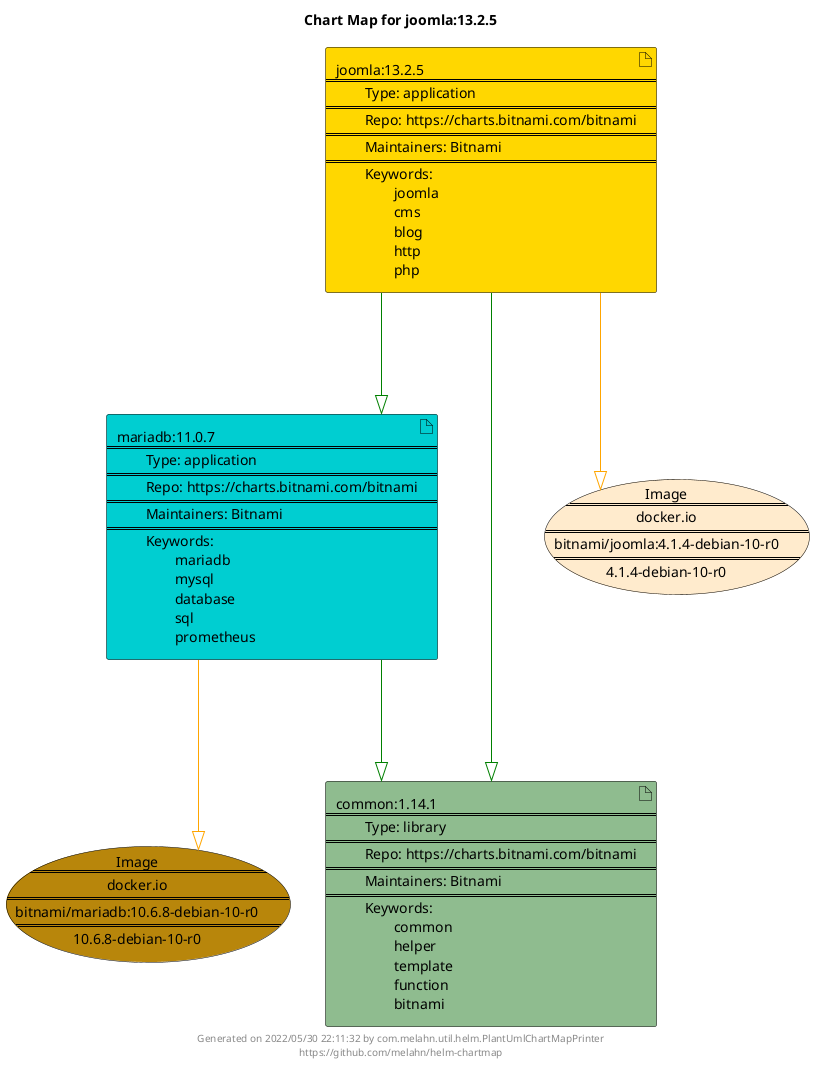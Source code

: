 @startuml
skinparam linetype ortho
skinparam backgroundColor white
skinparam usecaseBorderColor black
skinparam usecaseArrowColor LightSlateGray
skinparam artifactBorderColor black
skinparam artifactArrowColor LightSlateGray

title Chart Map for joomla:13.2.5

'There are 3 referenced Helm Charts
artifact "mariadb:11.0.7\n====\n\tType: application\n====\n\tRepo: https://charts.bitnami.com/bitnami\n====\n\tMaintainers: Bitnami\n====\n\tKeywords: \n\t\tmariadb\n\t\tmysql\n\t\tdatabase\n\t\tsql\n\t\tprometheus" as mariadb_11_0_7 #DarkTurquoise
artifact "joomla:13.2.5\n====\n\tType: application\n====\n\tRepo: https://charts.bitnami.com/bitnami\n====\n\tMaintainers: Bitnami\n====\n\tKeywords: \n\t\tjoomla\n\t\tcms\n\t\tblog\n\t\thttp\n\t\tphp" as joomla_13_2_5 #Gold
artifact "common:1.14.1\n====\n\tType: library\n====\n\tRepo: https://charts.bitnami.com/bitnami\n====\n\tMaintainers: Bitnami\n====\n\tKeywords: \n\t\tcommon\n\t\thelper\n\t\ttemplate\n\t\tfunction\n\t\tbitnami" as common_1_14_1 #DarkSeaGreen

'There are 2 referenced Docker Images
usecase "Image\n====\ndocker.io\n====\nbitnami/joomla:4.1.4-debian-10-r0\n====\n4.1.4-debian-10-r0" as docker_io_bitnami_joomla_4_1_4_debian_10_r0 #BlanchedAlmond
usecase "Image\n====\ndocker.io\n====\nbitnami/mariadb:10.6.8-debian-10-r0\n====\n10.6.8-debian-10-r0" as docker_io_bitnami_mariadb_10_6_8_debian_10_r0 #DarkGoldenRod

'Chart Dependencies
joomla_13_2_5--[#green]-|>common_1_14_1
joomla_13_2_5--[#green]-|>mariadb_11_0_7
mariadb_11_0_7--[#green]-|>common_1_14_1
mariadb_11_0_7--[#orange]-|>docker_io_bitnami_mariadb_10_6_8_debian_10_r0
joomla_13_2_5--[#orange]-|>docker_io_bitnami_joomla_4_1_4_debian_10_r0

center footer Generated on 2022/05/30 22:11:32 by com.melahn.util.helm.PlantUmlChartMapPrinter\nhttps://github.com/melahn/helm-chartmap
@enduml
